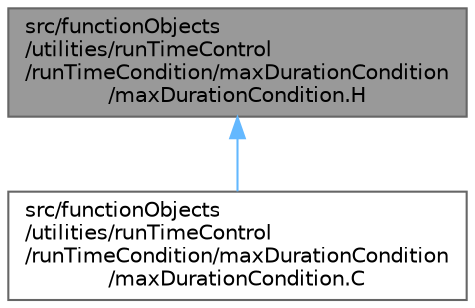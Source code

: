 digraph "src/functionObjects/utilities/runTimeControl/runTimeCondition/maxDurationCondition/maxDurationCondition.H"
{
 // LATEX_PDF_SIZE
  bgcolor="transparent";
  edge [fontname=Helvetica,fontsize=10,labelfontname=Helvetica,labelfontsize=10];
  node [fontname=Helvetica,fontsize=10,shape=box,height=0.2,width=0.4];
  Node1 [id="Node000001",label="src/functionObjects\l/utilities/runTimeControl\l/runTimeCondition/maxDurationCondition\l/maxDurationCondition.H",height=0.2,width=0.4,color="gray40", fillcolor="grey60", style="filled", fontcolor="black",tooltip=" "];
  Node1 -> Node2 [id="edge1_Node000001_Node000002",dir="back",color="steelblue1",style="solid",tooltip=" "];
  Node2 [id="Node000002",label="src/functionObjects\l/utilities/runTimeControl\l/runTimeCondition/maxDurationCondition\l/maxDurationCondition.C",height=0.2,width=0.4,color="grey40", fillcolor="white", style="filled",URL="$maxDurationCondition_8C.html",tooltip=" "];
}
